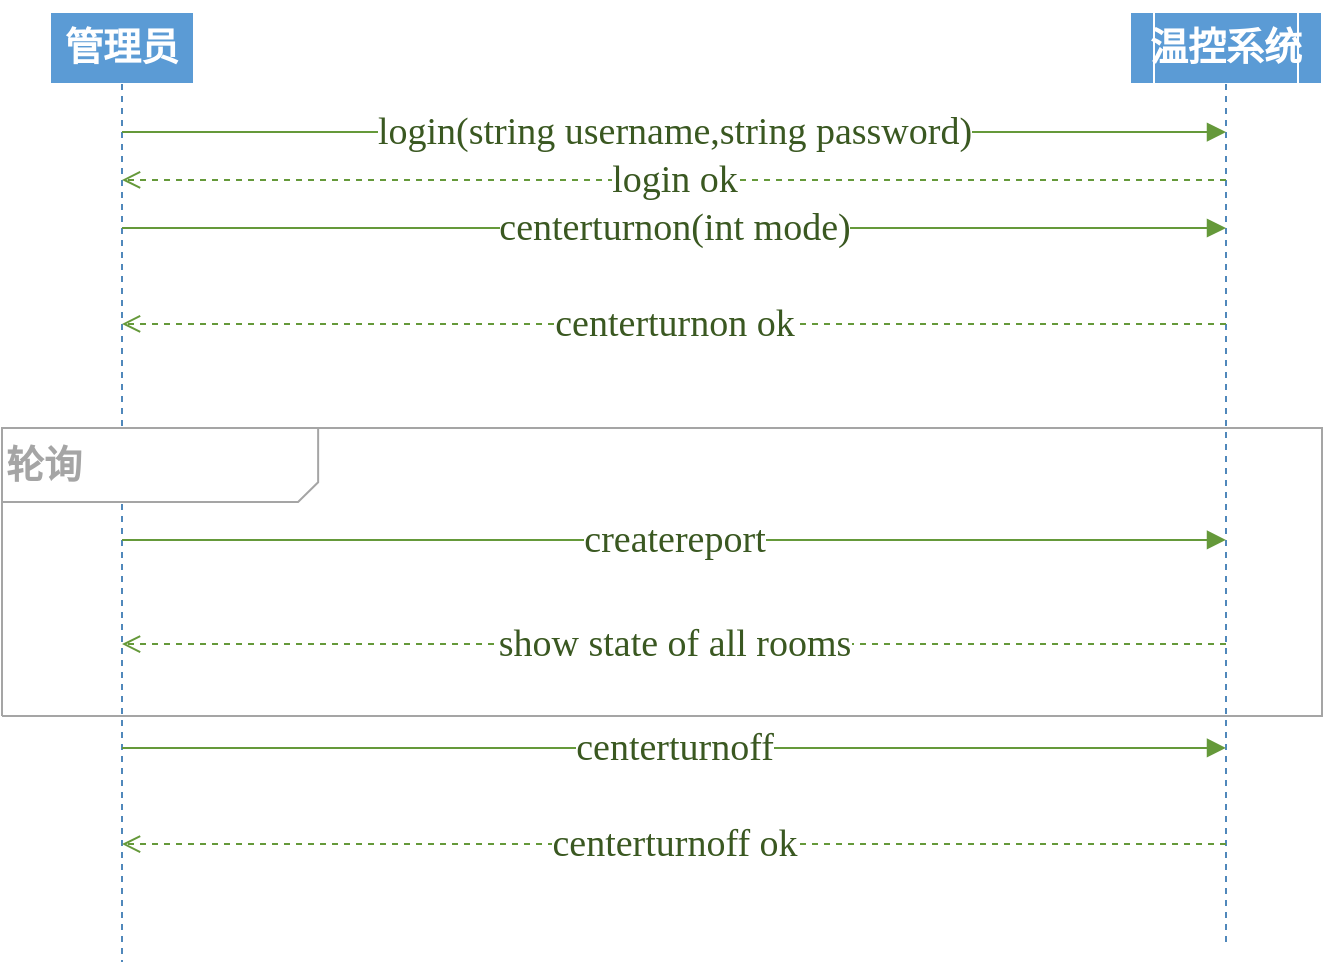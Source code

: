 <mxfile type="device" version="14.6.6"><diagram id="页-1" name="页-1"><mxGraphModel grid="1" shadow="0" math="0" pageHeight="1169" pageWidth="827" pageScale="1" page="1" fold="1" arrows="1" connect="1" tooltips="1" guides="1" gridSize="10" dy="521" dx="924"><root><mxCell id="0"/><mxCell id="1" value="连接线" parent="0"/><mxCell id="2" parent="1" style="vsdxID=1;fillColor=#5b9bd5;gradientColor=none;shape=stencil(nZBLDoAgDERP0z3SIyjew0SURgSD+Lu9kMZoXLhwN9O+tukAlrNpJg1SzDH4QW/URgNYgZTkjA4UkwJUgGXng+6DX1zLfmoymdXo17xh5zmRJ6Q42BWCfc2oJfdAr+Yv+AP9Cb7OJ3H/2JG1HNGz/84klThPVCc=);strokeColor=#ffffff;labelBackgroundColor=none;rounded=0;html=1;whiteSpace=wrap;" vertex="1"><mxGeometry as="geometry" x="280" y="180" width="72" height="36"/></mxCell><mxCell id="3" parent="2" style="vsdxID=2;fillColor=#5b9bd5;gradientColor=none;shape=stencil(nZBLDoAgDERP0z3SIyjew0SURgSD+Lu9kMZoXLhwN9O+tukAlrNpJg1SzDH4QW/URgNYgZTkjA4UkwJUgGXng+6DX1zLfmoymdXo17xh5zmRJ6Q42BWCfc2oJfdAr+Yv+AP9Cb7OJ3H/2JG1HNGz/84klThPVCc=);strokeColor=#ffffff;labelBackgroundColor=none;rounded=0;html=1;whiteSpace=wrap;" vertex="1"><mxGeometry as="geometry" width="72" height="36"/></mxCell><mxCell id="4" parent="2" style="vsdxID=3;fillColor=#5b9bd5;gradientColor=none;shape=stencil(1VFBDsIgEHwNRxKE+IJa/7GxSyFiaRa07e+FLImtB+/eZnZmdgkjTJcczCi0SpniHRc/ZCfMRWjtJ4fkc0HC9MJ0NhKOFJ/TwHyG6qzoEV91w8q5s6oRrTamJ8X8yl6gW9GoeZuVtgP9vUitElafJMUM2cfpEA1AI8pyRNoAYwuylBbEeTf+h2cV8Plm60Pglvb6dy1lxJWa/g0=);strokeColor=#ffffff;labelBackgroundColor=none;rounded=0;html=1;whiteSpace=wrap;" vertex="1"><mxGeometry as="geometry" x="24" y="-5" width="24" height="1"/></mxCell><mxCell id="5" parent="2" style="vsdxID=5;edgeStyle=none;dashed=1;startArrow=none;endArrow=none;startSize=5;endSize=5;strokeColor=#5088bb;spacingTop=0;spacingBottom=0;spacingLeft=0;spacingRight=0;verticalAlign=middle;html=1;labelBackgroundColor=#ffffff;rounded=0;" edge="1"><mxGeometry as="geometry" relative="1"><Array as="points"/><mxPoint as="sourcePoint" x="36" y="36"/><mxPoint as="targetPoint" x="36" y="475"/></mxGeometry></mxCell><mxCell id="6" value="&lt;font style=&quot;font-size:19px;font-family:SimSun;color:#ffffff;direction:ltr;letter-spacing:0px;line-height:120%;opacity:1&quot;&gt;&lt;b&gt;管理员&lt;br/&gt;&lt;/b&gt;&lt;/font&gt;" parent="2" style="text;vsdxID=1;fillColor=none;gradientColor=none;strokeColor=none;labelBackgroundColor=none;rounded=0;html=1;whiteSpace=wrap;verticalAlign=middle;align=center;;html=1;" vertex="1"><mxGeometry as="geometry" width="72" height="36"/></mxCell><mxCell id="7" parent="1" style="vsdxID=6;fillColor=#5b9bd5;gradientColor=none;shape=stencil(nZBLDoAgDERP0z3SIyjew0SURgSD+Lu9kMZoXLhwN9O+tukAlrNpJg1SzDH4QW/URgNYgZTkjA4UkwJUgGXng+6DX1zLfmoymdXo17xh5zmRJ6Q42BWCfc2oJfdAr+Yv+AP9Cb7OJ3H/2JG1HNGz/84klThPVCc=);strokeColor=#ffffff;labelBackgroundColor=none;rounded=0;html=1;whiteSpace=wrap;" vertex="1"><mxGeometry as="geometry" x="820" y="180" width="96" height="36"/></mxCell><mxCell id="8" parent="7" style="vsdxID=7;fillColor=#5b9bd5;gradientColor=none;shape=stencil(nZBLDoAgDERP0z3SIyjew0SURgSD+Lu9kMZoXLhwN9O+tukAlrNpJg1SzDH4QW/URgNYgZTkjA4UkwJUgGXng+6DX1zLfmoymdXo17xh5zmRJ6Q42BWCfc2oJfdAr+Yv+AP9Cb7OJ3H/2JG1HNGz/84klThPVCc=);strokeColor=#ffffff;labelBackgroundColor=none;rounded=0;html=1;whiteSpace=wrap;" vertex="1"><mxGeometry as="geometry" x="12" width="72" height="36"/></mxCell><mxCell id="9" parent="7" style="vsdxID=8;fillColor=#5b9bd5;gradientColor=none;shape=stencil(1VFBDsIgEHwNRxKE+IJa/7GxSyFiaRa07e+FLImtB+/eZnZmdgkjTJcczCi0SpniHRc/ZCfMRWjtJ4fkc0HC9MJ0NhKOFJ/TwHyG6qzoEV91w8q5s6oRrTamJ8X8yl6gW9GoeZuVtgP9vUitElafJMUM2cfpEA1AI8pyRNoAYwuylBbEeTf+h2cV8Plm60Pglvb6dy1lxJWa/g0=);strokeColor=#ffffff;labelBackgroundColor=none;rounded=0;html=1;whiteSpace=wrap;" vertex="1"><mxGeometry as="geometry" x="36" y="-5" width="24" height="1"/></mxCell><mxCell id="10" parent="7" style="vsdxID=10;edgeStyle=none;dashed=1;startArrow=none;endArrow=none;startSize=5;endSize=5;strokeColor=#5088bb;spacingTop=0;spacingBottom=0;spacingLeft=0;spacingRight=0;verticalAlign=middle;html=1;labelBackgroundColor=#ffffff;rounded=0;" edge="1"><mxGeometry as="geometry" relative="1"><Array as="points"/><mxPoint as="sourcePoint" x="48" y="36"/><mxPoint as="targetPoint" x="48" y="468"/></mxGeometry></mxCell><mxCell id="11" value="&lt;font style=&quot;font-size:19px;font-family:SimSun;color:#ffffff;direction:ltr;letter-spacing:0px;line-height:120%;opacity:1&quot;&gt;&lt;b&gt;温控系统&lt;br/&gt;&lt;/b&gt;&lt;/font&gt;" parent="7" style="text;vsdxID=6;fillColor=none;gradientColor=none;strokeColor=none;labelBackgroundColor=none;rounded=0;html=1;whiteSpace=wrap;verticalAlign=middle;align=center;;html=1;" vertex="1"><mxGeometry as="geometry" width="96" height="36"/></mxCell><mxCell id="12" parent="1" style="vsdxID=15;fillColor=#a5a5a5;gradientColor=none;fillOpacity=0;shape=stencil(nZBLDoAgDERP0z3SIyjew0SURgSD+Lu9kMZoXLhwN9O+tukAlrNpJg1SzDH4QW/URgNYgZTkjA4UkwJUgGXng+6DX1zLfmoymdXo17xh5zmRJ6Q42BWCfc2oJfdAr+Yv+AP9Cb7OJ3H/2JG1HNGz/84klThPVCc=);strokeColor=#a5a5a5;labelBackgroundColor=none;rounded=0;html=1;whiteSpace=wrap;" vertex="1"><mxGeometry as="geometry" x="256" y="388" width="660" height="144"/></mxCell><mxCell id="13" value="&lt;font style=&quot;font-size:19px;font-family:SimSun;color:#a5a5a5;direction:ltr;letter-spacing:0px;line-height:120%;opacity:1&quot;&gt;&lt;b&gt;轮询&lt;br/&gt;&lt;/b&gt;&lt;/font&gt;" parent="12" style="verticalAlign=middle;align=left;vsdxID=16;fillColor=#ffffff;gradientColor=none;shape=stencil(nZHBDoIwDIafptelthDjGfE9SBhucW5kTJS3d0sPIgcTvP1/+7Vp/gI3k+lGDYRTiuGmn7ZPBvgMRNYbHW3KCrgFboYQ9TWGh+/Fj10hi7qHuWx4yRyWCcJF3AHFXwR11q9QIlXxDpzVqf7Cj6yqPfyP5fgfuDk4i08ug3VOYl33tznmkvyA2zc=);strokeColor=#a5a5a5;labelBackgroundColor=none;rounded=0;html=1;whiteSpace=wrap;" vertex="1"><mxGeometry as="geometry" width="660" height="37"/></mxCell><mxCell id="15" value="&lt;p style=&quot;align:center;margin-left:0;margin-right:0;margin-top:0px;margin-bottom:0px;text-indent:0;valign:middle;direction:ltr;&quot;&gt;&lt;font style=&quot;font-size:19px;font-family:SimSun;color:#3a5821;direction:ltr;letter-spacing:0px;line-height:120%;opacity:1&quot;&gt;centerturnon&lt;/font&gt;&lt;font style=&quot;font-size:19px;font-family:Themed;color:#3a5821;direction:ltr;letter-spacing:0px;line-height:120%;opacity:1&quot;&gt;(int mode)&lt;br/&gt;&lt;/font&gt;&lt;/p&gt;" parent="1" style="vsdxID=11;edgeStyle=none;startArrow=none;endArrow=block;startSize=2;endSize=7;strokeColor=#65993a;spacingTop=0;spacingBottom=0;spacingLeft=0;spacingRight=0;verticalAlign=middle;html=1;labelBackgroundColor=#ffffff;rounded=0;align=center;exitX=0.5;exitY=3;exitDx=0;exitDy=0;exitPerimeter=0;entryX=0.5;entryY=3;entryDx=0;entryDy=0;entryPerimeter=0;" edge="1" source="2" target="7"><mxGeometry as="geometry" relative="1"><mxPoint as="offset"/><Array as="points"/></mxGeometry></mxCell><mxCell id="16" value="&lt;p style=&quot;align:center;margin-left:0;margin-right:0;margin-top:0px;margin-bottom:0px;text-indent:0;valign:middle;direction:ltr;&quot;&gt;&lt;font style=&quot;font-size:19px;font-family:SimSun;color:#3a5821;direction:ltr;letter-spacing:0px;line-height:120%;opacity:1&quot;&gt;centerturnon&lt;/font&gt;&lt;font style=&quot;font-size:19px;font-family:Themed;color:#3a5821;direction:ltr;letter-spacing:0px;line-height:120%;opacity:1&quot;&gt; ok&lt;br/&gt;&lt;/font&gt;&lt;/p&gt;" parent="1" style="vsdxID=12;edgeStyle=none;dashed=1;startArrow=none;endArrow=open;startSize=2;endSize=7;strokeColor=#65993a;spacingTop=0;spacingBottom=0;spacingLeft=0;spacingRight=0;verticalAlign=middle;html=1;labelBackgroundColor=#ffffff;rounded=0;align=center;exitX=0.5;exitY=4.333;exitDx=0;exitDy=0;exitPerimeter=0;entryX=0.5;entryY=4.333;entryDx=0;entryDy=0;entryPerimeter=0;" edge="1" source="7" target="2"><mxGeometry as="geometry" relative="1"><mxPoint as="offset"/><Array as="points"/></mxGeometry></mxCell><mxCell id="17" value="&lt;font style=&quot;font-size:19px;font-family:SimSun;color:#3a5821;direction:ltr;letter-spacing:0px;line-height:120%;opacity:1&quot;&gt;createreport&lt;br/&gt;&lt;/font&gt;" parent="1" style="vsdxID=13;edgeStyle=none;startArrow=none;endArrow=block;startSize=2;endSize=7;strokeColor=#65993a;spacingTop=0;spacingBottom=0;spacingLeft=0;spacingRight=0;verticalAlign=middle;html=1;labelBackgroundColor=#ffffff;rounded=0;align=center;exitX=0.5;exitY=7.333;exitDx=0;exitDy=0;exitPerimeter=0;entryX=0.5;entryY=7.333;entryDx=0;entryDy=0;entryPerimeter=0;" edge="1" source="2" target="7"><mxGeometry as="geometry" relative="1"><mxPoint as="offset"/><Array as="points"/></mxGeometry></mxCell><mxCell id="18" value="&lt;font style=&quot;font-size:19px;font-family:SimSun;color:#3a5821;direction:ltr;letter-spacing:0px;line-height:120%;opacity:1&quot;&gt;show state of all rooms&lt;br/&gt;&lt;/font&gt;" parent="1" style="vsdxID=14;edgeStyle=none;dashed=1;startArrow=none;endArrow=open;startSize=2;endSize=7;strokeColor=#65993a;spacingTop=0;spacingBottom=0;spacingLeft=0;spacingRight=0;verticalAlign=middle;html=1;labelBackgroundColor=#ffffff;rounded=0;align=center;exitX=0.5;exitY=8.778;exitDx=0;exitDy=0;exitPerimeter=0;entryX=0.5;entryY=8.778;entryDx=0;entryDy=0;entryPerimeter=0;" edge="1" source="7" target="2"><mxGeometry as="geometry" relative="1"><mxPoint as="offset"/><Array as="points"/></mxGeometry></mxCell><mxCell id="19" value="&lt;font style=&quot;font-size:19px;font-family:SimSun;color:#3a5821;direction:ltr;letter-spacing:0px;line-height:120%;opacity:1&quot;&gt;login ok&lt;br/&gt;&lt;/font&gt;" parent="1" style="vsdxID=21;edgeStyle=none;dashed=1;startArrow=none;endArrow=open;startSize=2;endSize=7;strokeColor=#65993a;spacingTop=0;spacingBottom=0;spacingLeft=0;spacingRight=0;verticalAlign=middle;html=1;labelBackgroundColor=#ffffff;rounded=0;align=center;exitX=0.5;exitY=2.333;exitDx=0;exitDy=0;exitPerimeter=0;entryX=0.5;entryY=2.333;entryDx=0;entryDy=0;entryPerimeter=0;" edge="1" source="7" target="2"><mxGeometry as="geometry" relative="1"><mxPoint as="offset"/><Array as="points"/></mxGeometry></mxCell><mxCell id="20" value="&lt;font style=&quot;font-size:19px;font-family:SimSun;color:#3a5821;direction:ltr;letter-spacing:0px;line-height:120%;opacity:1&quot;&gt;login(string username,string password)&lt;br/&gt;&lt;/font&gt;" parent="1" style="vsdxID=20;edgeStyle=none;startArrow=none;endArrow=block;startSize=2;endSize=7;strokeColor=#65993a;spacingTop=0;spacingBottom=0;spacingLeft=0;spacingRight=0;verticalAlign=middle;html=1;labelBackgroundColor=#ffffff;rounded=0;align=center;exitX=0.5;exitY=1.667;exitDx=0;exitDy=0;exitPerimeter=0;entryX=0.5;entryY=1.667;entryDx=0;entryDy=0;entryPerimeter=0;" edge="1" source="2" target="7"><mxGeometry as="geometry" relative="1"><mxPoint as="offset"/><Array as="points"/></mxGeometry></mxCell><mxCell id="21" value="&lt;p style=&quot;align:center;margin-left:0;margin-right:0;margin-top:0px;margin-bottom:0px;text-indent:0;valign:middle;direction:ltr;&quot;&gt;&lt;font style=&quot;font-size:19px;font-family:SimSun;color:#3a5821;direction:ltr;letter-spacing:0px;line-height:120%;opacity:1&quot;&gt;centerturnoff ok&lt;/font&gt;&lt;font style=&quot;font-size:19px;font-family:Themed;color:#3a5821;direction:ltr;letter-spacing:0px;line-height:120%;opacity:1&quot;&gt;&lt;br/&gt;&lt;/font&gt;&lt;/p&gt;" parent="1" style="vsdxID=19;edgeStyle=none;dashed=1;startArrow=none;endArrow=open;startSize=2;endSize=7;strokeColor=#65993a;spacingTop=0;spacingBottom=0;spacingLeft=0;spacingRight=0;verticalAlign=middle;html=1;labelBackgroundColor=#ffffff;rounded=0;align=center;exitX=0.5;exitY=11.556;exitDx=0;exitDy=0;exitPerimeter=0;entryX=0.5;entryY=11.556;entryDx=0;entryDy=0;entryPerimeter=0;" edge="1" source="7" target="2"><mxGeometry as="geometry" relative="1"><mxPoint as="offset"/><Array as="points"/></mxGeometry></mxCell><mxCell id="22" value="&lt;font style=&quot;font-size:19px;font-family:SimSun;color:#3a5821;direction:ltr;letter-spacing:0px;line-height:120%;opacity:1&quot;&gt;centerturnoff&lt;br/&gt;&lt;/font&gt;" parent="1" style="vsdxID=18;edgeStyle=none;startArrow=none;endArrow=block;startSize=2;endSize=7;strokeColor=#65993a;spacingTop=0;spacingBottom=0;spacingLeft=0;spacingRight=0;verticalAlign=middle;html=1;labelBackgroundColor=#ffffff;rounded=0;align=center;exitX=0.5;exitY=10.222;exitDx=0;exitDy=0;exitPerimeter=0;entryX=0.5;entryY=10.222;entryDx=0;entryDy=0;entryPerimeter=0;" edge="1" source="2" target="7"><mxGeometry as="geometry" relative="1"><mxPoint as="offset"/><Array as="points"/></mxGeometry></mxCell></root></mxGraphModel></diagram></mxfile>